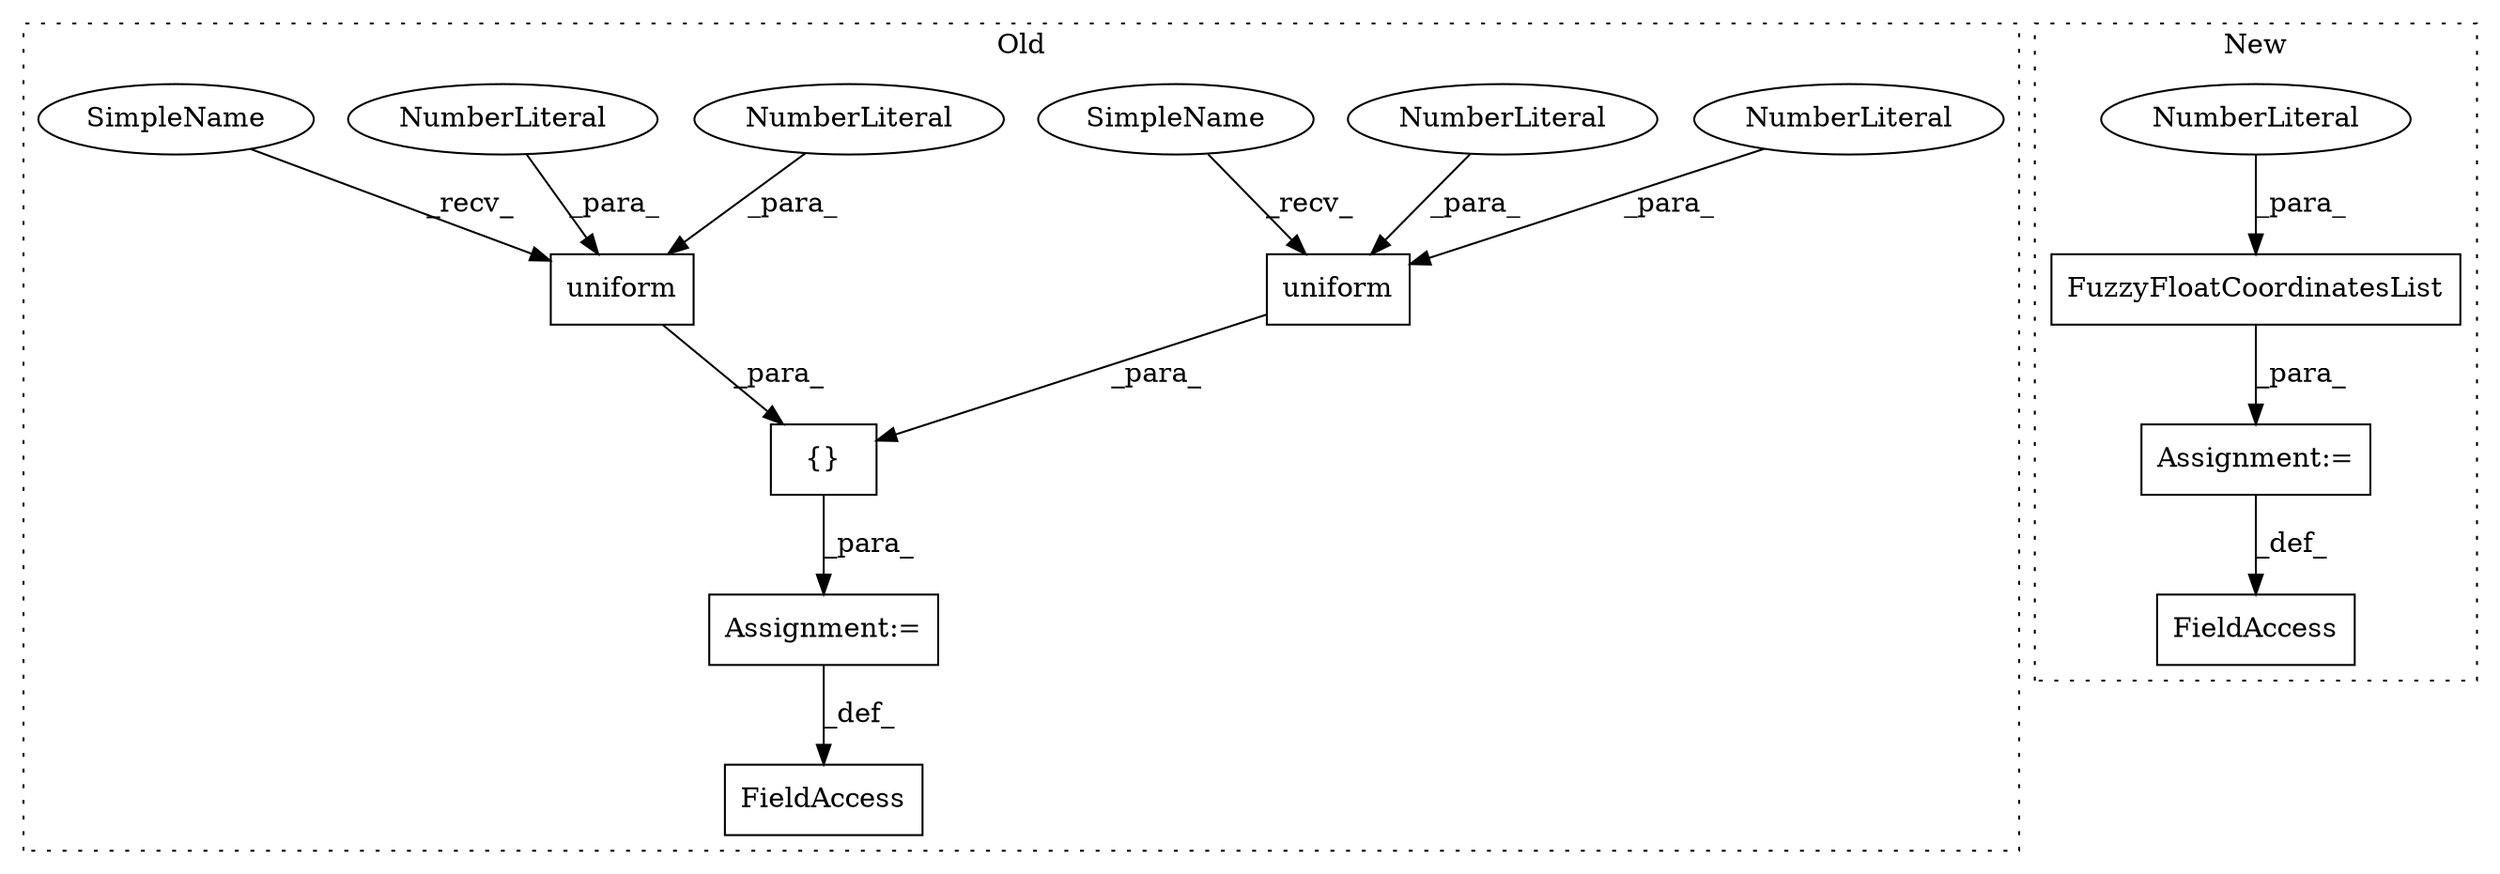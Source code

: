 digraph G {
subgraph cluster0 {
1 [label="uniform" a="32" s="486,504" l="8,1" shape="box"];
3 [label="{}" a="4" s="477,589" l="1,1" shape="box"];
4 [label="uniform" a="32" s="513,531" l="8,1" shape="box"];
5 [label="NumberLiteral" a="34" s="525" l="6" shape="ellipse"];
6 [label="NumberLiteral" a="34" s="498" l="6" shape="ellipse"];
7 [label="NumberLiteral" a="34" s="494" l="3" shape="ellipse"];
9 [label="NumberLiteral" a="34" s="521" l="3" shape="ellipse"];
10 [label="FieldAccess" a="22" s="444" l="19" shape="box"];
13 [label="Assignment:=" a="7" s="463" l="1" shape="box"];
14 [label="SimpleName" a="42" s="506" l="6" shape="ellipse"];
15 [label="SimpleName" a="42" s="479" l="6" shape="ellipse"];
label = "Old";
style="dotted";
}
subgraph cluster1 {
2 [label="FuzzyFloatCoordinatesList" a="32" s="514,541" l="26,1" shape="box"];
8 [label="NumberLiteral" a="34" s="540" l="1" shape="ellipse"];
11 [label="FieldAccess" a="22" s="494" l="19" shape="box"];
12 [label="Assignment:=" a="7" s="513" l="1" shape="box"];
label = "New";
style="dotted";
}
1 -> 3 [label="_para_"];
2 -> 12 [label="_para_"];
3 -> 13 [label="_para_"];
4 -> 3 [label="_para_"];
5 -> 4 [label="_para_"];
6 -> 1 [label="_para_"];
7 -> 1 [label="_para_"];
8 -> 2 [label="_para_"];
9 -> 4 [label="_para_"];
12 -> 11 [label="_def_"];
13 -> 10 [label="_def_"];
14 -> 4 [label="_recv_"];
15 -> 1 [label="_recv_"];
}